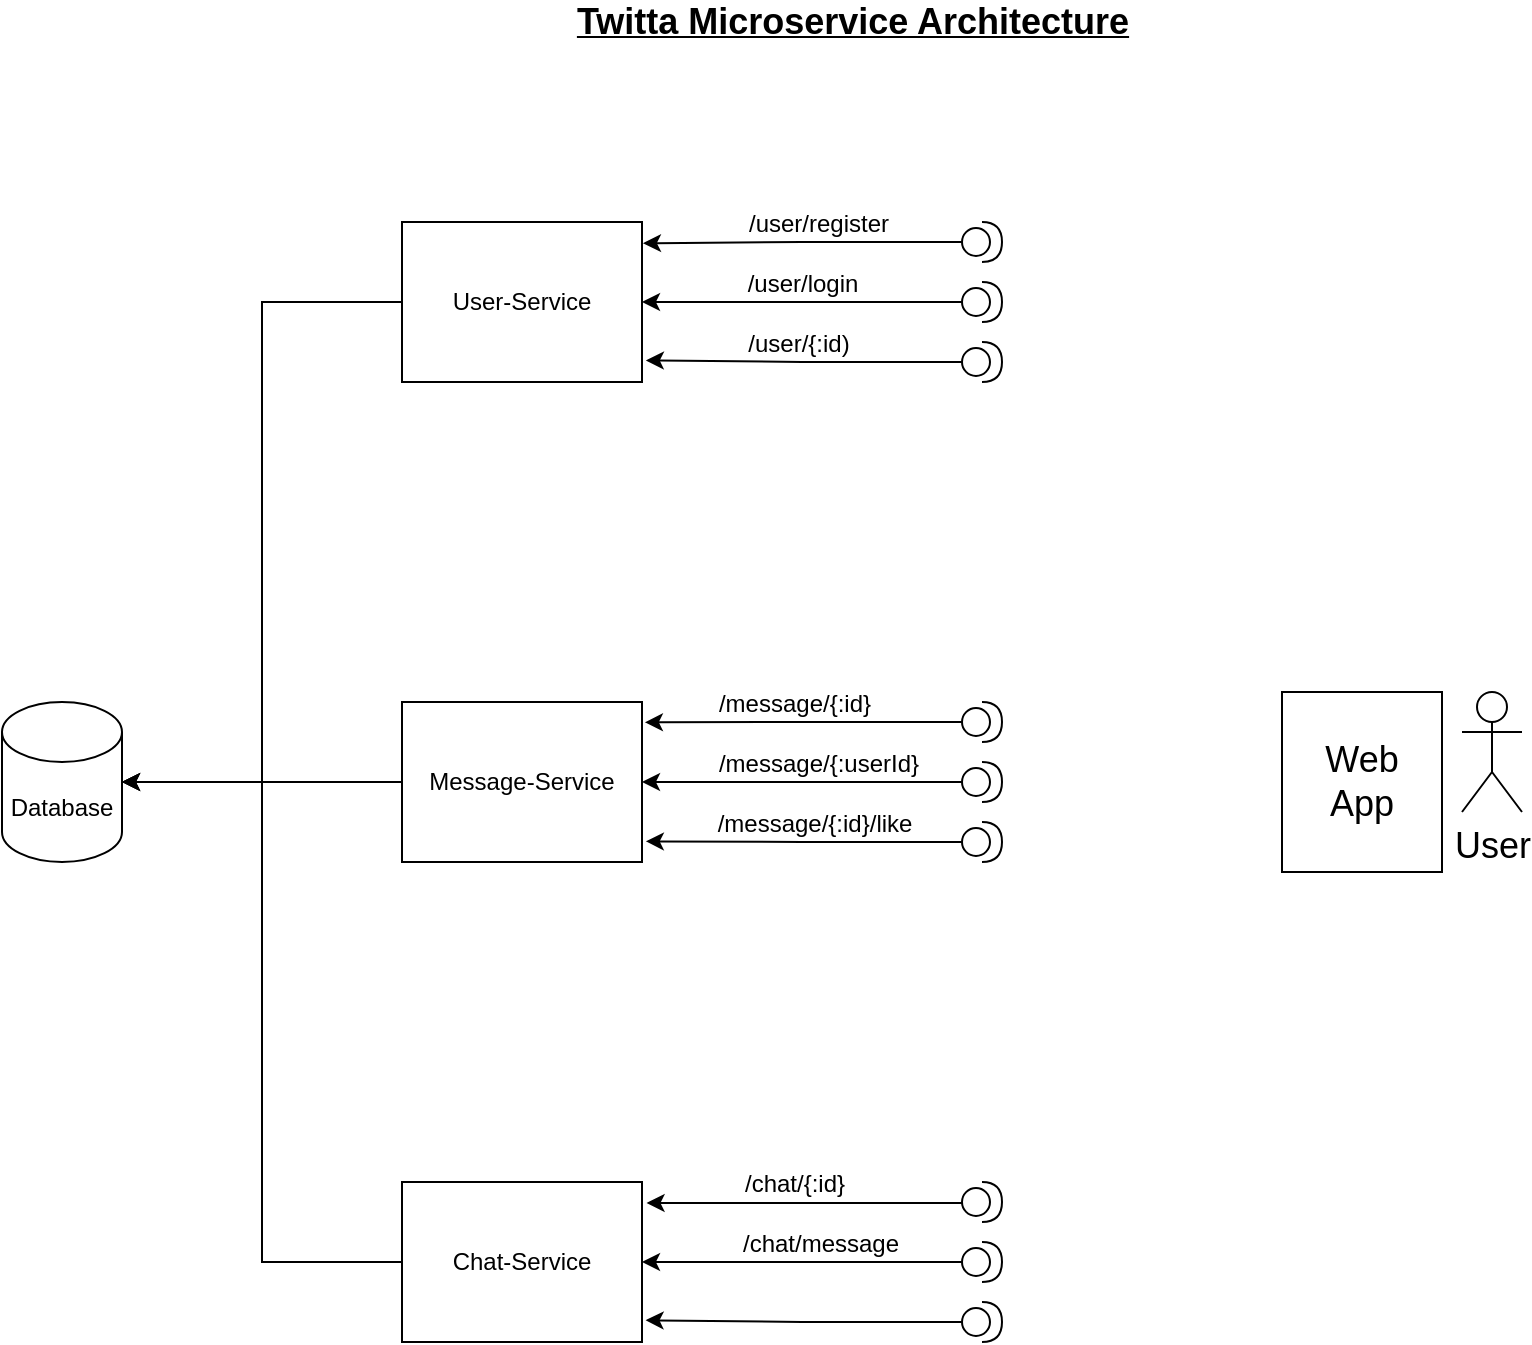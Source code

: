 <mxfile version="15.7.4" type="device"><diagram id="lEkWaSuw0YS4ShG8HVap" name="Page-1"><mxGraphModel dx="1188" dy="711" grid="1" gridSize="10" guides="1" tooltips="1" connect="1" arrows="1" fold="1" page="1" pageScale="1" pageWidth="827" pageHeight="1169" math="0" shadow="0"><root><mxCell id="0"/><mxCell id="1" parent="0"/><mxCell id="-fKZ-UWn20gkmiZNoRxM-12" style="edgeStyle=orthogonalEdgeStyle;rounded=0;orthogonalLoop=1;jettySize=auto;html=1;entryX=1;entryY=0.5;entryDx=0;entryDy=0;entryPerimeter=0;fontSize=18;" edge="1" parent="1" source="-fKZ-UWn20gkmiZNoRxM-1" target="-fKZ-UWn20gkmiZNoRxM-2"><mxGeometry relative="1" as="geometry"/></mxCell><mxCell id="-fKZ-UWn20gkmiZNoRxM-1" value="User-Service" style="rounded=0;whiteSpace=wrap;html=1;" vertex="1" parent="1"><mxGeometry x="240" y="120" width="120" height="80" as="geometry"/></mxCell><mxCell id="-fKZ-UWn20gkmiZNoRxM-2" value="Database" style="shape=cylinder3;whiteSpace=wrap;html=1;boundedLbl=1;backgroundOutline=1;size=15;" vertex="1" parent="1"><mxGeometry x="40" y="360" width="60" height="80" as="geometry"/></mxCell><mxCell id="-fKZ-UWn20gkmiZNoRxM-3" value="&lt;b&gt;&lt;font style=&quot;font-size: 18px&quot;&gt;&lt;u&gt;Twitta Microservice Architecture&lt;/u&gt;&lt;/font&gt;&lt;/b&gt;" style="text;html=1;align=center;verticalAlign=middle;resizable=0;points=[];autosize=1;strokeColor=none;fillColor=none;" vertex="1" parent="1"><mxGeometry x="320" y="10" width="290" height="20" as="geometry"/></mxCell><mxCell id="-fKZ-UWn20gkmiZNoRxM-6" value="" style="group" vertex="1" connectable="0" parent="1"><mxGeometry x="680" y="355" width="120" height="90" as="geometry"/></mxCell><mxCell id="-fKZ-UWn20gkmiZNoRxM-4" value="User" style="shape=umlActor;verticalLabelPosition=bottom;verticalAlign=top;html=1;outlineConnect=0;fontSize=18;" vertex="1" parent="-fKZ-UWn20gkmiZNoRxM-6"><mxGeometry x="90" width="30" height="60" as="geometry"/></mxCell><mxCell id="-fKZ-UWn20gkmiZNoRxM-5" value="Web&lt;br&gt;App" style="rounded=0;whiteSpace=wrap;html=1;fontSize=18;" vertex="1" parent="-fKZ-UWn20gkmiZNoRxM-6"><mxGeometry width="80" height="90" as="geometry"/></mxCell><mxCell id="-fKZ-UWn20gkmiZNoRxM-11" style="edgeStyle=orthogonalEdgeStyle;rounded=0;orthogonalLoop=1;jettySize=auto;html=1;entryX=1;entryY=0.5;entryDx=0;entryDy=0;entryPerimeter=0;fontSize=18;" edge="1" parent="1" source="-fKZ-UWn20gkmiZNoRxM-7" target="-fKZ-UWn20gkmiZNoRxM-2"><mxGeometry relative="1" as="geometry"/></mxCell><mxCell id="-fKZ-UWn20gkmiZNoRxM-7" value="Message-Service" style="rounded=0;whiteSpace=wrap;html=1;" vertex="1" parent="1"><mxGeometry x="240" y="360" width="120" height="80" as="geometry"/></mxCell><mxCell id="-fKZ-UWn20gkmiZNoRxM-17" style="edgeStyle=orthogonalEdgeStyle;rounded=0;orthogonalLoop=1;jettySize=auto;html=1;entryX=1.004;entryY=0.133;entryDx=0;entryDy=0;entryPerimeter=0;fontSize=18;" edge="1" parent="1" source="-fKZ-UWn20gkmiZNoRxM-13" target="-fKZ-UWn20gkmiZNoRxM-1"><mxGeometry relative="1" as="geometry"/></mxCell><mxCell id="-fKZ-UWn20gkmiZNoRxM-20" value="&lt;font style=&quot;font-size: 12px;&quot;&gt;/user/register&lt;/font&gt;" style="edgeLabel;html=1;align=center;verticalAlign=middle;resizable=0;points=[];fontSize=12;" vertex="1" connectable="0" parent="-fKZ-UWn20gkmiZNoRxM-17"><mxGeometry x="0.113" y="-1" relative="1" as="geometry"><mxPoint x="16" y="-9" as="offset"/></mxGeometry></mxCell><mxCell id="-fKZ-UWn20gkmiZNoRxM-13" value="" style="shape=providedRequiredInterface;html=1;verticalLabelPosition=bottom;sketch=0;fontSize=18;" vertex="1" parent="1"><mxGeometry x="520" y="120" width="20" height="20" as="geometry"/></mxCell><mxCell id="-fKZ-UWn20gkmiZNoRxM-18" style="edgeStyle=orthogonalEdgeStyle;rounded=0;orthogonalLoop=1;jettySize=auto;html=1;entryX=1;entryY=0.5;entryDx=0;entryDy=0;fontSize=18;" edge="1" parent="1" source="-fKZ-UWn20gkmiZNoRxM-14" target="-fKZ-UWn20gkmiZNoRxM-1"><mxGeometry relative="1" as="geometry"/></mxCell><mxCell id="-fKZ-UWn20gkmiZNoRxM-21" value="/user/login" style="edgeLabel;html=1;align=center;verticalAlign=middle;resizable=0;points=[];fontSize=12;" vertex="1" connectable="0" parent="-fKZ-UWn20gkmiZNoRxM-18"><mxGeometry x="0.041" y="-1" relative="1" as="geometry"><mxPoint x="3" y="-8" as="offset"/></mxGeometry></mxCell><mxCell id="-fKZ-UWn20gkmiZNoRxM-14" value="" style="shape=providedRequiredInterface;html=1;verticalLabelPosition=bottom;sketch=0;fontSize=18;" vertex="1" parent="1"><mxGeometry x="520" y="150" width="20" height="20" as="geometry"/></mxCell><mxCell id="-fKZ-UWn20gkmiZNoRxM-19" style="edgeStyle=orthogonalEdgeStyle;rounded=0;orthogonalLoop=1;jettySize=auto;html=1;entryX=1.016;entryY=0.865;entryDx=0;entryDy=0;entryPerimeter=0;fontSize=18;" edge="1" parent="1" source="-fKZ-UWn20gkmiZNoRxM-15" target="-fKZ-UWn20gkmiZNoRxM-1"><mxGeometry relative="1" as="geometry"/></mxCell><mxCell id="-fKZ-UWn20gkmiZNoRxM-22" value="/user/{:id)" style="edgeLabel;html=1;align=center;verticalAlign=middle;resizable=0;points=[];fontSize=12;" vertex="1" connectable="0" parent="-fKZ-UWn20gkmiZNoRxM-19"><mxGeometry x="0.052" y="1" relative="1" as="geometry"><mxPoint y="-9" as="offset"/></mxGeometry></mxCell><mxCell id="-fKZ-UWn20gkmiZNoRxM-15" value="" style="shape=providedRequiredInterface;html=1;verticalLabelPosition=bottom;sketch=0;fontSize=18;" vertex="1" parent="1"><mxGeometry x="520" y="180" width="20" height="20" as="geometry"/></mxCell><mxCell id="-fKZ-UWn20gkmiZNoRxM-27" style="edgeStyle=orthogonalEdgeStyle;rounded=0;orthogonalLoop=1;jettySize=auto;html=1;entryX=1.012;entryY=0.127;entryDx=0;entryDy=0;entryPerimeter=0;fontSize=12;" edge="1" parent="1" source="-fKZ-UWn20gkmiZNoRxM-23" target="-fKZ-UWn20gkmiZNoRxM-7"><mxGeometry relative="1" as="geometry"/></mxCell><mxCell id="-fKZ-UWn20gkmiZNoRxM-29" value="/message/{:id}" style="edgeLabel;html=1;align=center;verticalAlign=middle;resizable=0;points=[];fontSize=12;" vertex="1" connectable="0" parent="-fKZ-UWn20gkmiZNoRxM-27"><mxGeometry x="0.289" y="-1" relative="1" as="geometry"><mxPoint x="18" y="-8" as="offset"/></mxGeometry></mxCell><mxCell id="-fKZ-UWn20gkmiZNoRxM-23" value="" style="shape=providedRequiredInterface;html=1;verticalLabelPosition=bottom;sketch=0;fontSize=12;" vertex="1" parent="1"><mxGeometry x="520" y="360" width="20" height="20" as="geometry"/></mxCell><mxCell id="-fKZ-UWn20gkmiZNoRxM-26" style="edgeStyle=orthogonalEdgeStyle;rounded=0;orthogonalLoop=1;jettySize=auto;html=1;entryX=1;entryY=0.5;entryDx=0;entryDy=0;fontSize=12;" edge="1" parent="1" source="-fKZ-UWn20gkmiZNoRxM-24" target="-fKZ-UWn20gkmiZNoRxM-7"><mxGeometry relative="1" as="geometry"/></mxCell><mxCell id="-fKZ-UWn20gkmiZNoRxM-30" value="/message/{:userId}" style="edgeLabel;html=1;align=center;verticalAlign=middle;resizable=0;points=[];fontSize=12;" vertex="1" connectable="0" parent="-fKZ-UWn20gkmiZNoRxM-26"><mxGeometry x="0.035" y="1" relative="1" as="geometry"><mxPoint x="11" y="-10" as="offset"/></mxGeometry></mxCell><mxCell id="-fKZ-UWn20gkmiZNoRxM-24" value="" style="shape=providedRequiredInterface;html=1;verticalLabelPosition=bottom;sketch=0;fontSize=12;" vertex="1" parent="1"><mxGeometry x="520" y="390" width="20" height="20" as="geometry"/></mxCell><mxCell id="-fKZ-UWn20gkmiZNoRxM-28" style="edgeStyle=orthogonalEdgeStyle;rounded=0;orthogonalLoop=1;jettySize=auto;html=1;entryX=1.016;entryY=0.871;entryDx=0;entryDy=0;entryPerimeter=0;fontSize=12;" edge="1" parent="1" source="-fKZ-UWn20gkmiZNoRxM-25" target="-fKZ-UWn20gkmiZNoRxM-7"><mxGeometry relative="1" as="geometry"/></mxCell><mxCell id="-fKZ-UWn20gkmiZNoRxM-31" value="/message/{:id}/like" style="edgeLabel;html=1;align=center;verticalAlign=middle;resizable=0;points=[];fontSize=12;" vertex="1" connectable="0" parent="-fKZ-UWn20gkmiZNoRxM-28"><mxGeometry x="0.212" relative="1" as="geometry"><mxPoint x="21" y="-9" as="offset"/></mxGeometry></mxCell><mxCell id="-fKZ-UWn20gkmiZNoRxM-25" value="" style="shape=providedRequiredInterface;html=1;verticalLabelPosition=bottom;sketch=0;fontSize=12;" vertex="1" parent="1"><mxGeometry x="520" y="420" width="20" height="20" as="geometry"/></mxCell><mxCell id="-fKZ-UWn20gkmiZNoRxM-33" style="edgeStyle=orthogonalEdgeStyle;rounded=0;orthogonalLoop=1;jettySize=auto;html=1;fontSize=12;entryX=1;entryY=0.5;entryDx=0;entryDy=0;entryPerimeter=0;" edge="1" parent="1" source="-fKZ-UWn20gkmiZNoRxM-32" target="-fKZ-UWn20gkmiZNoRxM-2"><mxGeometry relative="1" as="geometry"><mxPoint x="100" y="280.0" as="targetPoint"/><Array as="points"><mxPoint x="170" y="640"/><mxPoint x="170" y="400"/></Array></mxGeometry></mxCell><mxCell id="-fKZ-UWn20gkmiZNoRxM-32" value="Chat-Service" style="rounded=0;whiteSpace=wrap;html=1;" vertex="1" parent="1"><mxGeometry x="240" y="600" width="120" height="80" as="geometry"/></mxCell><mxCell id="-fKZ-UWn20gkmiZNoRxM-34" value="/chat/{:id}" style="edgeLabel;html=1;align=center;verticalAlign=middle;resizable=0;points=[];fontSize=12;" vertex="1" connectable="0" parent="1"><mxGeometry x="435.667" y="601.165" as="geometry"/></mxCell><mxCell id="-fKZ-UWn20gkmiZNoRxM-40" style="edgeStyle=orthogonalEdgeStyle;rounded=0;orthogonalLoop=1;jettySize=auto;html=1;entryX=1.019;entryY=0.131;entryDx=0;entryDy=0;entryPerimeter=0;fontSize=12;" edge="1" parent="1" source="-fKZ-UWn20gkmiZNoRxM-35" target="-fKZ-UWn20gkmiZNoRxM-32"><mxGeometry relative="1" as="geometry"><Array as="points"><mxPoint x="440" y="610"/></Array></mxGeometry></mxCell><mxCell id="-fKZ-UWn20gkmiZNoRxM-35" value="" style="shape=providedRequiredInterface;html=1;verticalLabelPosition=bottom;sketch=0;fontSize=12;" vertex="1" parent="1"><mxGeometry x="520" y="600" width="20" height="20" as="geometry"/></mxCell><mxCell id="-fKZ-UWn20gkmiZNoRxM-36" value="/chat/message" style="edgeLabel;html=1;align=center;verticalAlign=middle;resizable=0;points=[];fontSize=12;" vertex="1" connectable="0" parent="1"><mxGeometry x="448.5" y="631.0" as="geometry"/></mxCell><mxCell id="-fKZ-UWn20gkmiZNoRxM-41" style="edgeStyle=orthogonalEdgeStyle;rounded=0;orthogonalLoop=1;jettySize=auto;html=1;fontSize=12;" edge="1" parent="1" source="-fKZ-UWn20gkmiZNoRxM-37" target="-fKZ-UWn20gkmiZNoRxM-32"><mxGeometry relative="1" as="geometry"/></mxCell><mxCell id="-fKZ-UWn20gkmiZNoRxM-37" value="" style="shape=providedRequiredInterface;html=1;verticalLabelPosition=bottom;sketch=0;fontSize=12;" vertex="1" parent="1"><mxGeometry x="520" y="630" width="20" height="20" as="geometry"/></mxCell><mxCell id="-fKZ-UWn20gkmiZNoRxM-42" style="edgeStyle=orthogonalEdgeStyle;rounded=0;orthogonalLoop=1;jettySize=auto;html=1;entryX=1.015;entryY=0.864;entryDx=0;entryDy=0;entryPerimeter=0;fontSize=12;" edge="1" parent="1" source="-fKZ-UWn20gkmiZNoRxM-39" target="-fKZ-UWn20gkmiZNoRxM-32"><mxGeometry relative="1" as="geometry"/></mxCell><mxCell id="-fKZ-UWn20gkmiZNoRxM-39" value="" style="shape=providedRequiredInterface;html=1;verticalLabelPosition=bottom;sketch=0;fontSize=12;" vertex="1" parent="1"><mxGeometry x="520" y="660" width="20" height="20" as="geometry"/></mxCell></root></mxGraphModel></diagram></mxfile>